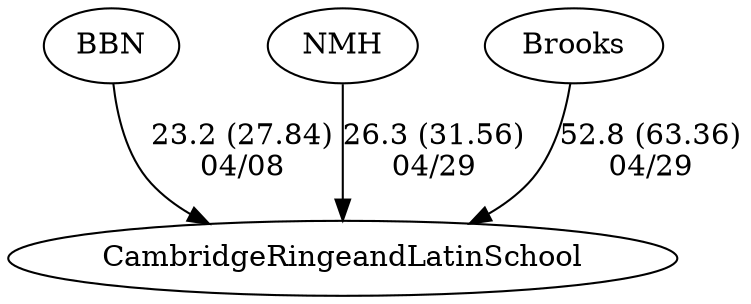 digraph boys4foursCambridgeRingeandLatinSchool {BBN [URL="boys4foursCambridgeRingeandLatinSchoolBBN.html"];NMH [URL="boys4foursCambridgeRingeandLatinSchoolNMH.html"];CambridgeRingeandLatinSchool [URL="boys4foursCambridgeRingeandLatinSchoolCambridgeRingeandLatinSchool.html"];Brooks [URL="boys4foursCambridgeRingeandLatinSchoolBrooks.html"];Brooks -> CambridgeRingeandLatinSchool[label="52.8 (63.36)
04/29", weight="48", tooltip="NEIRA Boys & Girls Fours,Northfield Mount Hermon, Brooks School, Cambridge Rindge & Latin			
Distance: Approx. 1250 Conditions: Significant head current, course slightly under the full 1500 m. Calm water and occasional drizzle.
None", URL="http://www.row2k.com/results/resultspage.cfm?UID=6B0B61A81F7CAE8C8A32C8CDB18E91ED&cat=5", random="random"]; 
NMH -> CambridgeRingeandLatinSchool[label="26.3 (31.56)
04/29", weight="74", tooltip="NEIRA Boys & Girls Fours,Northfield Mount Hermon, Brooks School, Cambridge Rindge & Latin			
Distance: Approx. 1250 Conditions: Significant head current, course slightly under the full 1500 m. Calm water and occasional drizzle.
None", URL="http://www.row2k.com/results/resultspage.cfm?UID=6B0B61A81F7CAE8C8A32C8CDB18E91ED&cat=5", random="random"]; 
BBN -> CambridgeRingeandLatinSchool[label="23.2 (27.84)
04/08", weight="77", tooltip="NEIRA Boys & Girls Fours,Cambridge Mayor's Cup: CRLS vs. BB&N			
Distance: 1250 m Conditions: Brisk but bright and sunny, 10-15 mph cross-tail wind, becoming more cross and less tail over the afternoon. Order of races was boys/girls, 4/5V, 3V, 2V, 1V. Comments: All floating starts. Boys' 4/5V race started 1+ length over the line. 
The Mayor's Cup trophies for the 1V races stay with BB&N (boys) and CRLS (girls).
Thanks to BB&N and congratulations to all for a great day of early season racing!
None", URL="http://www.row2k.com/results/resultspage.cfm?UID=F97C64017C4CB0D51F42090A16048CB5&cat=5", random="random"]}
